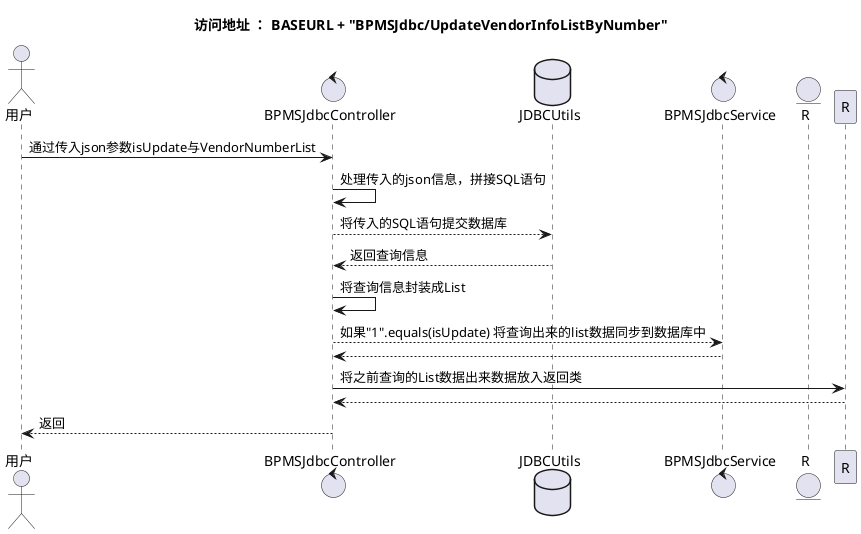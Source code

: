 @startuml
title 访问地址 ： BASEURL + "BPMSJdbc/UpdateVendorInfoListByNumber"
actor   用户 as User
control BPMSJdbcController as Control
database JDBCUtils as jdbc
control BPMSJdbcService as service
entity R as entity
User -> Control : 通过传入json参数isUpdate与VendorNumberList
Control -> Control : 处理传入的json信息，拼接SQL语句
Control --> jdbc : 将传入的SQL语句提交数据库
jdbc --> Control : 返回查询信息
Control -> Control : 将查询信息封装成List
Control --> service : 如果"1".equals(isUpdate) 将查询出来的list数据同步到数据库中
service --> Control
Control -> R : 将之前查询的List数据出来数据放入返回类
R --> Control
Control --> User : 返回

@enduml
